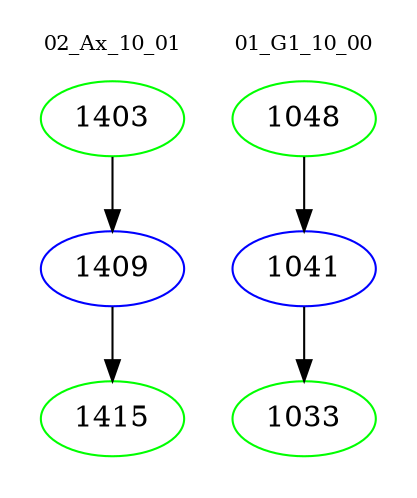 digraph{
subgraph cluster_0 {
color = white
label = "02_Ax_10_01";
fontsize=10;
T0_1403 [label="1403", color="green"]
T0_1403 -> T0_1409 [color="black"]
T0_1409 [label="1409", color="blue"]
T0_1409 -> T0_1415 [color="black"]
T0_1415 [label="1415", color="green"]
}
subgraph cluster_1 {
color = white
label = "01_G1_10_00";
fontsize=10;
T1_1048 [label="1048", color="green"]
T1_1048 -> T1_1041 [color="black"]
T1_1041 [label="1041", color="blue"]
T1_1041 -> T1_1033 [color="black"]
T1_1033 [label="1033", color="green"]
}
}
